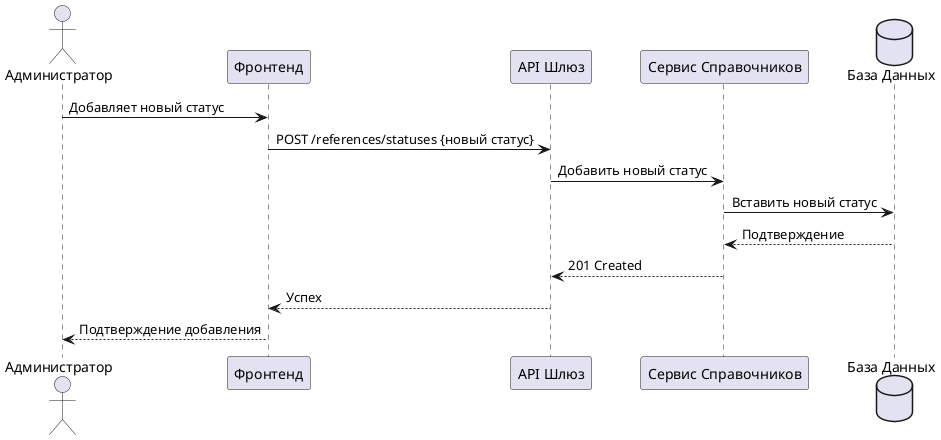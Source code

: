 @startuml ManageSystemReferences 
actor Администратор
participant "Фронтенд" as FE
participant "API Шлюз" as API
participant "Сервис Справочников" as RefService
database "База Данных" as DB

Администратор -> FE: Добавляет новый статус
FE -> API: POST /references/statuses {новый статус}
API -> RefService: Добавить новый статус
RefService -> DB: Вставить новый статус
DB --> RefService: Подтверждение
RefService --> API: 201 Created
API --> FE: Успех
FE --> Администратор: Подтверждение добавления
@enduml